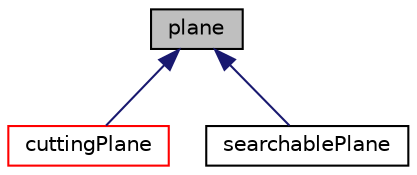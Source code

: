 digraph "plane"
{
  bgcolor="transparent";
  edge [fontname="Helvetica",fontsize="10",labelfontname="Helvetica",labelfontsize="10"];
  node [fontname="Helvetica",fontsize="10",shape=record];
  Node1 [label="plane",height=0.2,width=0.4,color="black", fillcolor="grey75", style="filled", fontcolor="black"];
  Node1 -> Node2 [dir="back",color="midnightblue",fontsize="10",style="solid",fontname="Helvetica"];
  Node2 [label="cuttingPlane",height=0.2,width=0.4,color="red",URL="$a00458.html",tooltip="Constructs plane through mesh. "];
  Node1 -> Node3 [dir="back",color="midnightblue",fontsize="10",style="solid",fontname="Helvetica"];
  Node3 [label="searchablePlane",height=0.2,width=0.4,color="black",URL="$a02320.html",tooltip="Searching on (infinite) plane. See plane.H. "];
}

